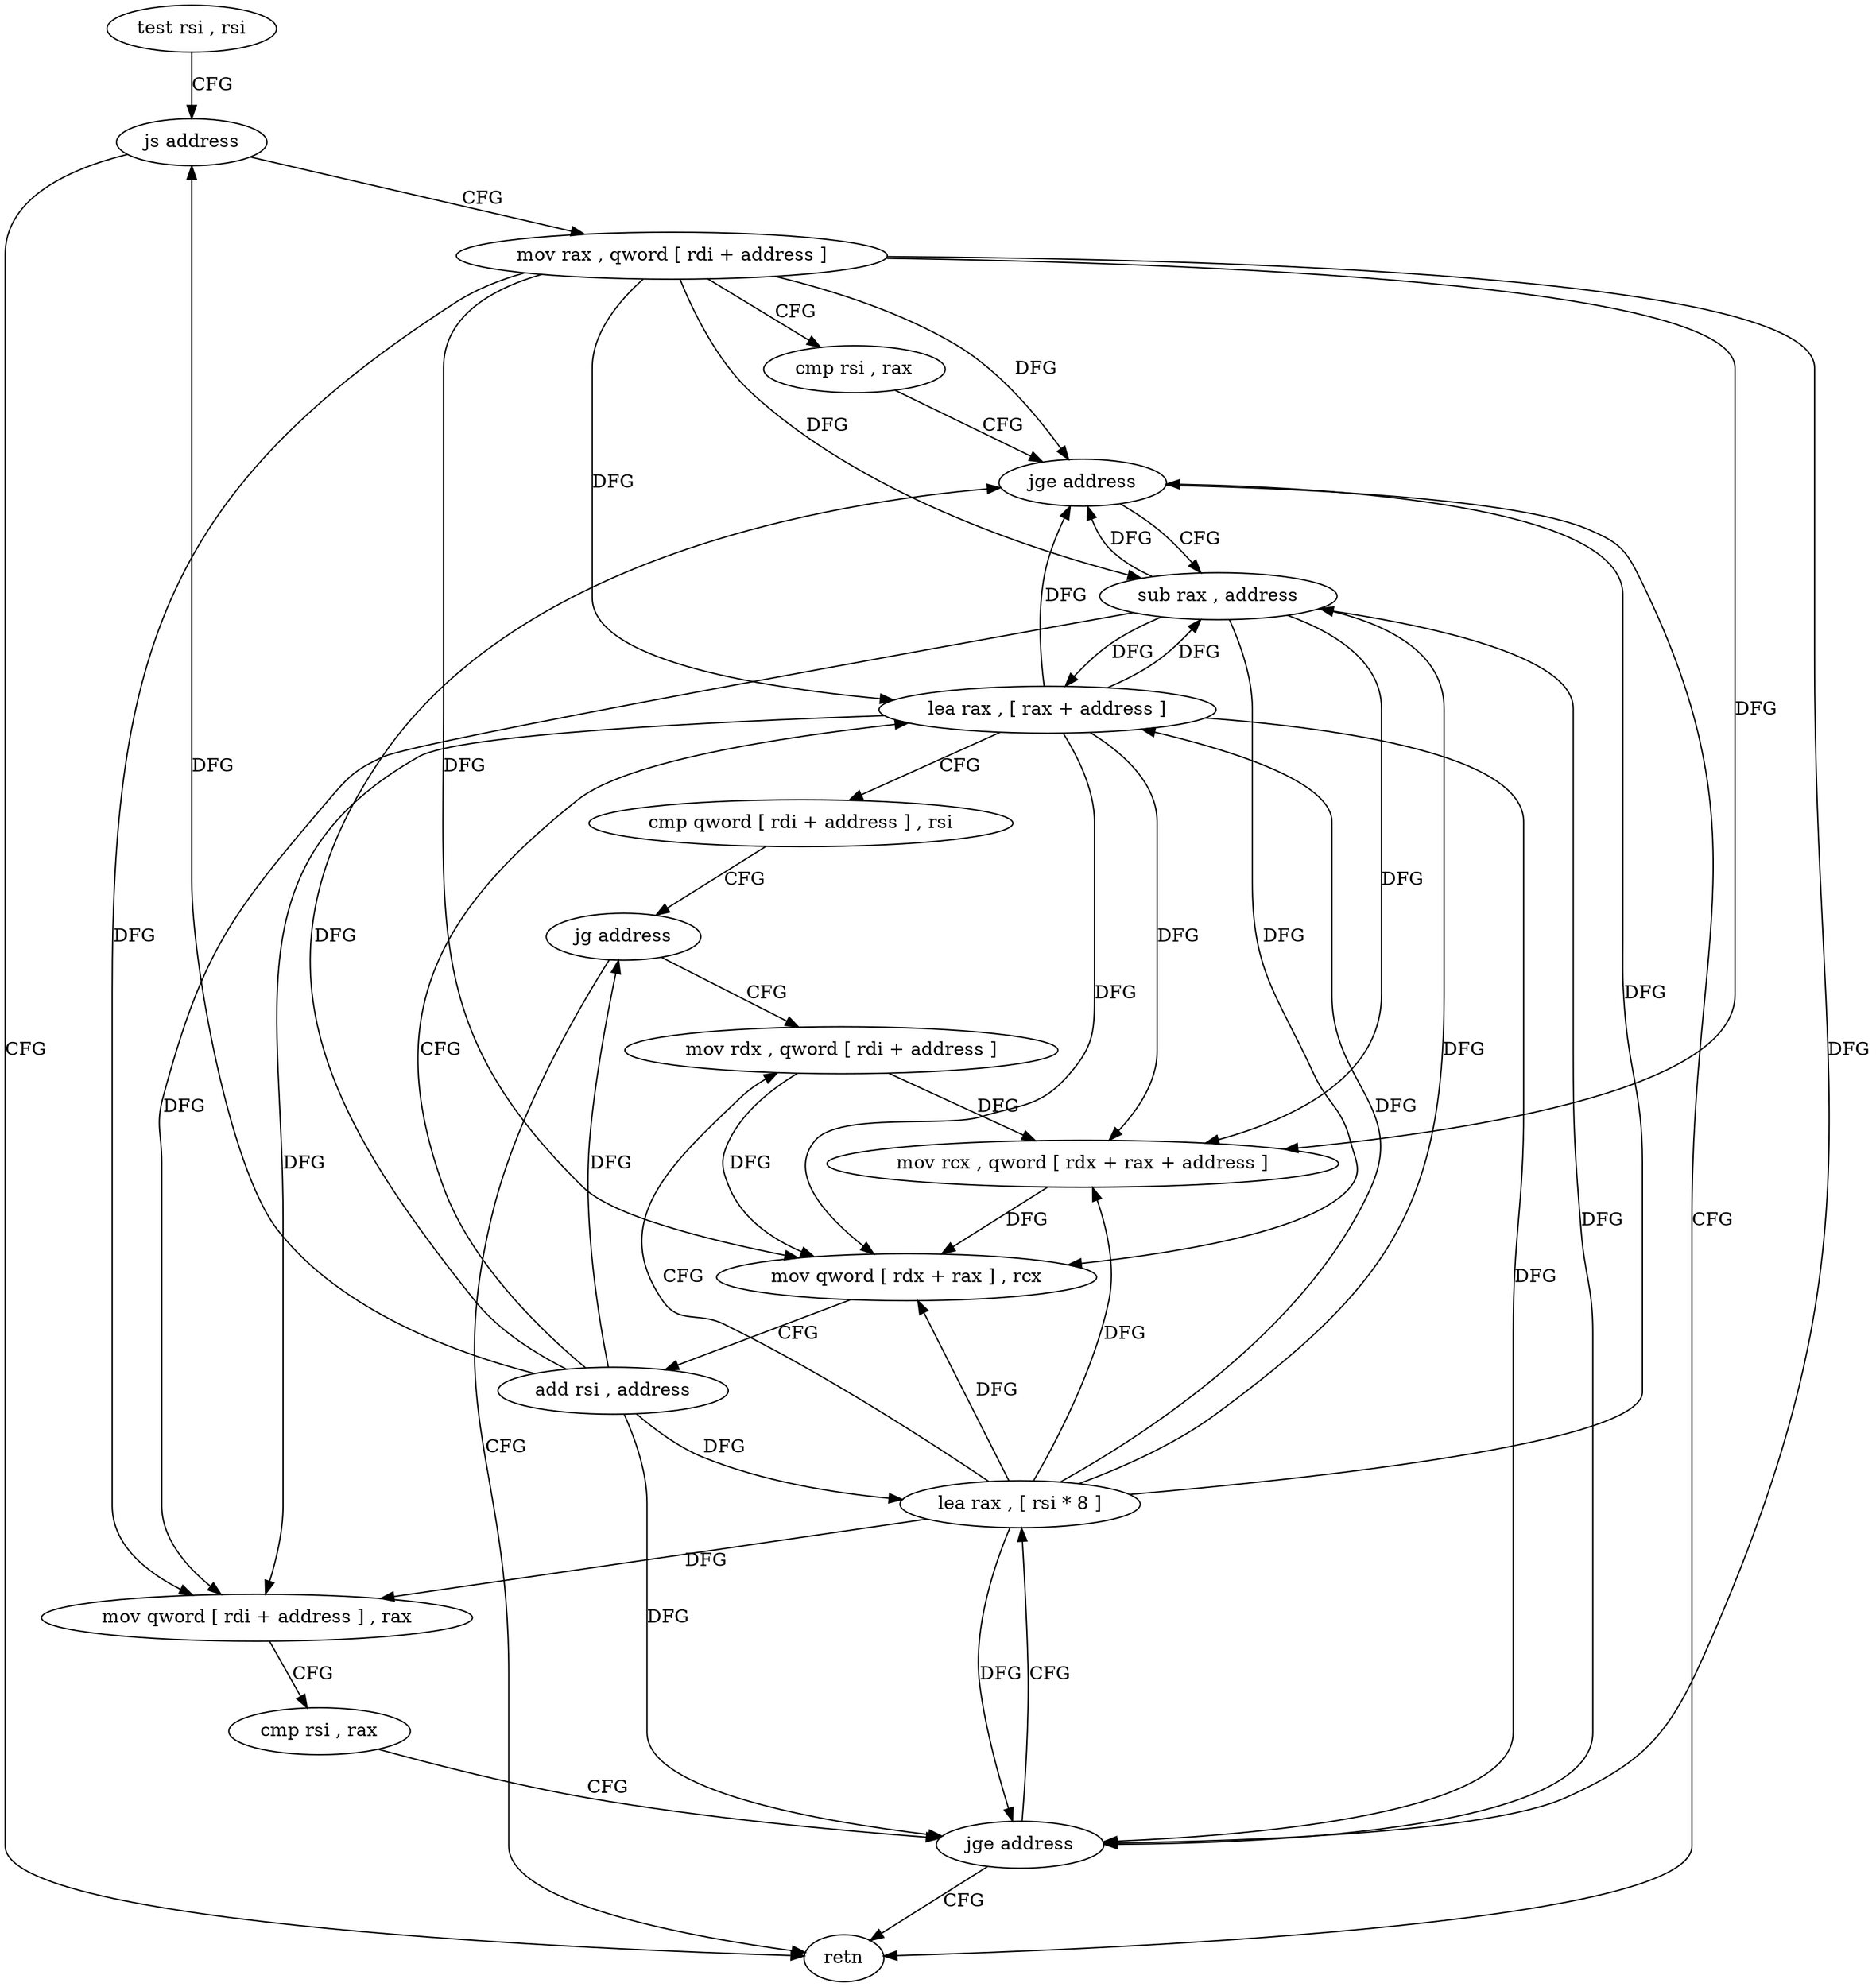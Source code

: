digraph "func" {
"4318774" [label = "test rsi , rsi" ]
"4318777" [label = "js address" ]
"4318836" [label = "retn" ]
"4318779" [label = "mov rax , qword [ rdi + address ]" ]
"4318783" [label = "cmp rsi , rax" ]
"4318786" [label = "jge address" ]
"4318788" [label = "sub rax , address" ]
"4318792" [label = "mov qword [ rdi + address ] , rax" ]
"4318796" [label = "cmp rsi , rax" ]
"4318799" [label = "jge address" ]
"4318801" [label = "lea rax , [ rsi * 8 ]" ]
"4318809" [label = "mov rdx , qword [ rdi + address ]" ]
"4318813" [label = "mov rcx , qword [ rdx + rax + address ]" ]
"4318818" [label = "mov qword [ rdx + rax ] , rcx" ]
"4318822" [label = "add rsi , address" ]
"4318826" [label = "lea rax , [ rax + address ]" ]
"4318830" [label = "cmp qword [ rdi + address ] , rsi" ]
"4318834" [label = "jg address" ]
"4318774" -> "4318777" [ label = "CFG" ]
"4318777" -> "4318836" [ label = "CFG" ]
"4318777" -> "4318779" [ label = "CFG" ]
"4318779" -> "4318783" [ label = "CFG" ]
"4318779" -> "4318786" [ label = "DFG" ]
"4318779" -> "4318788" [ label = "DFG" ]
"4318779" -> "4318792" [ label = "DFG" ]
"4318779" -> "4318799" [ label = "DFG" ]
"4318779" -> "4318813" [ label = "DFG" ]
"4318779" -> "4318818" [ label = "DFG" ]
"4318779" -> "4318826" [ label = "DFG" ]
"4318783" -> "4318786" [ label = "CFG" ]
"4318786" -> "4318836" [ label = "CFG" ]
"4318786" -> "4318788" [ label = "CFG" ]
"4318788" -> "4318792" [ label = "DFG" ]
"4318788" -> "4318786" [ label = "DFG" ]
"4318788" -> "4318799" [ label = "DFG" ]
"4318788" -> "4318813" [ label = "DFG" ]
"4318788" -> "4318818" [ label = "DFG" ]
"4318788" -> "4318826" [ label = "DFG" ]
"4318792" -> "4318796" [ label = "CFG" ]
"4318796" -> "4318799" [ label = "CFG" ]
"4318799" -> "4318836" [ label = "CFG" ]
"4318799" -> "4318801" [ label = "CFG" ]
"4318801" -> "4318809" [ label = "CFG" ]
"4318801" -> "4318786" [ label = "DFG" ]
"4318801" -> "4318788" [ label = "DFG" ]
"4318801" -> "4318792" [ label = "DFG" ]
"4318801" -> "4318799" [ label = "DFG" ]
"4318801" -> "4318813" [ label = "DFG" ]
"4318801" -> "4318818" [ label = "DFG" ]
"4318801" -> "4318826" [ label = "DFG" ]
"4318809" -> "4318813" [ label = "DFG" ]
"4318809" -> "4318818" [ label = "DFG" ]
"4318813" -> "4318818" [ label = "DFG" ]
"4318818" -> "4318822" [ label = "CFG" ]
"4318822" -> "4318826" [ label = "CFG" ]
"4318822" -> "4318777" [ label = "DFG" ]
"4318822" -> "4318801" [ label = "DFG" ]
"4318822" -> "4318786" [ label = "DFG" ]
"4318822" -> "4318799" [ label = "DFG" ]
"4318822" -> "4318834" [ label = "DFG" ]
"4318826" -> "4318830" [ label = "CFG" ]
"4318826" -> "4318786" [ label = "DFG" ]
"4318826" -> "4318788" [ label = "DFG" ]
"4318826" -> "4318792" [ label = "DFG" ]
"4318826" -> "4318799" [ label = "DFG" ]
"4318826" -> "4318813" [ label = "DFG" ]
"4318826" -> "4318818" [ label = "DFG" ]
"4318830" -> "4318834" [ label = "CFG" ]
"4318834" -> "4318809" [ label = "CFG" ]
"4318834" -> "4318836" [ label = "CFG" ]
}
